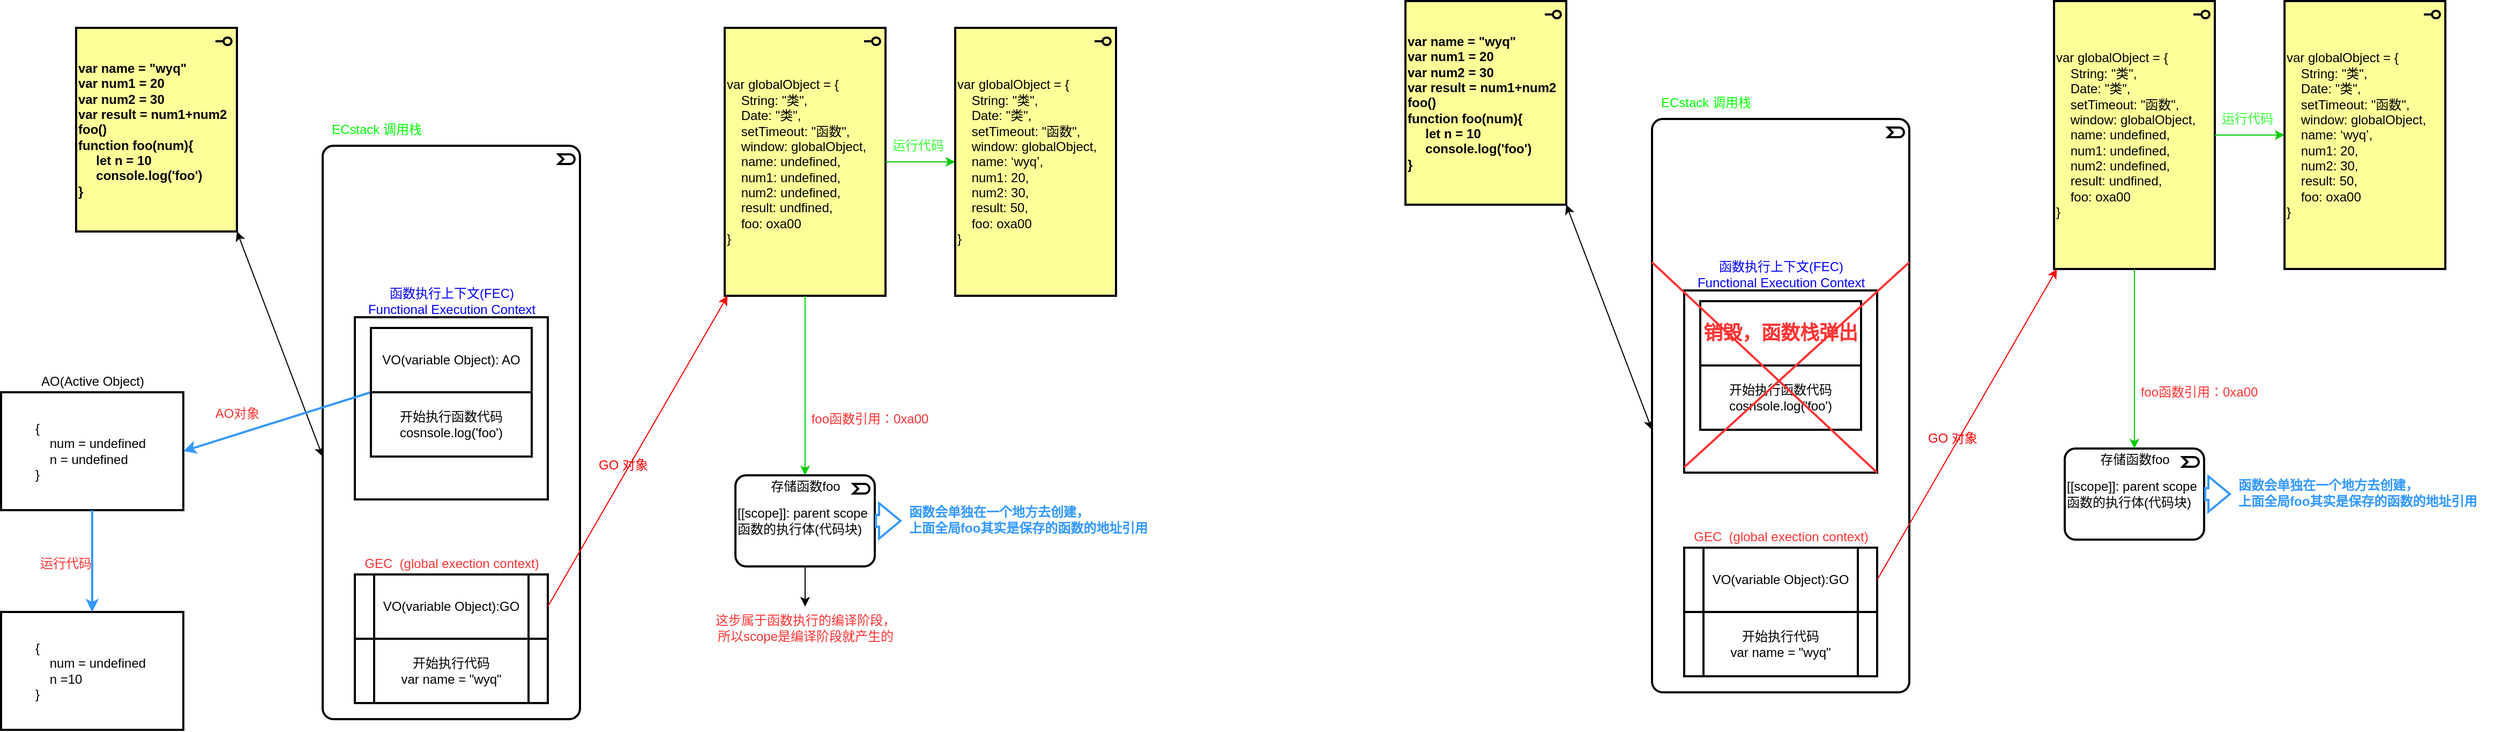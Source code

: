 <mxfile>
    <diagram id="SLLLjJi9UvH2CaD998XD" name="第 1 页">
        <mxGraphModel dx="1419" dy="1198" grid="1" gridSize="10" guides="1" tooltips="1" connect="1" arrows="1" fold="1" page="0" pageScale="1" pageWidth="827" pageHeight="1169" math="0" shadow="0">
            <root>
                <mxCell id="0"/>
                <mxCell id="1" parent="0"/>
                <mxCell id="12" value="&lt;b&gt;&lt;font color=&quot;#000000&quot;&gt;var name = &quot;wyq&quot;&lt;br&gt;var num1 = 20&lt;br&gt;var num2 = 30&lt;br&gt;var result = num1+num2&lt;br&gt;foo()&lt;br&gt;function foo(num){&lt;br&gt;&amp;nbsp; &amp;nbsp; &amp;nbsp;let n = 10&lt;br&gt;&amp;nbsp; &amp;nbsp; &amp;nbsp;console.log('foo')&lt;br&gt;}&lt;/font&gt;&lt;/b&gt;" style="html=1;outlineConnect=0;whiteSpace=wrap;fillColor=#ffff99;shape=mxgraph.archimate3.application;appType=interface;archiType=square;fontColor=#33FF33;align=left;strokeWidth=2;rounded=0;" parent="1" vertex="1">
                    <mxGeometry x="-310" y="-40" width="150" height="190" as="geometry"/>
                </mxCell>
                <mxCell id="13" value="" style="endArrow=classic;startArrow=classic;html=1;fontColor=#000000;entryX=1;entryY=1;entryDx=0;entryDy=0;entryPerimeter=0;rounded=0;" parent="1" target="12" edge="1">
                    <mxGeometry width="50" height="50" relative="1" as="geometry">
                        <mxPoint x="-80" y="360" as="sourcePoint"/>
                        <mxPoint x="180" y="350" as="targetPoint"/>
                    </mxGeometry>
                </mxCell>
                <mxCell id="16" value="" style="html=1;outlineConnect=0;whiteSpace=wrap;fillColor=#FFFFFF;shape=mxgraph.archimate3.application;appType=event;archiType=rounded;fontColor=#000000;strokeColor=#000000;strokeWidth=2;rounded=0;" parent="1" vertex="1">
                    <mxGeometry x="-80" y="70" width="240" height="535" as="geometry"/>
                </mxCell>
                <mxCell id="18" value="&lt;font color=&quot;#000000&quot;&gt;开始执行代码&lt;br&gt;var name = &quot;wyq&quot;&lt;br&gt;&lt;/font&gt;" style="shape=process;whiteSpace=wrap;html=1;backgroundOutline=1;fillColor=#FFFFFF;strokeColor=#000000;strokeWidth=2;rounded=0;" parent="1" vertex="1">
                    <mxGeometry x="-50" y="530" width="180" height="60" as="geometry"/>
                </mxCell>
                <mxCell id="20" value="&lt;font color=&quot;#000000&quot;&gt;VO(variable Object):GO&lt;/font&gt;" style="shape=process;whiteSpace=wrap;html=1;backgroundOutline=1;fillColor=#FFFFFF;strokeColor=#000000;strokeWidth=2;rounded=0;" parent="1" vertex="1">
                    <mxGeometry x="-50" y="470" width="180" height="60" as="geometry"/>
                </mxCell>
                <mxCell id="22" value="&lt;font color=&quot;#000000&quot;&gt;var globalObject = {&lt;br&gt;&amp;nbsp; &amp;nbsp; String: &quot;类&quot;,&lt;br&gt;&amp;nbsp; &amp;nbsp; Date: &quot;类&quot;,&lt;br&gt;&amp;nbsp; &amp;nbsp; setTimeout: &quot;函数&quot;,&lt;br&gt;&amp;nbsp; &amp;nbsp; window: globalObject,&lt;br&gt;&amp;nbsp; &amp;nbsp; name: undefined,&lt;br&gt;&amp;nbsp; &amp;nbsp; num1: undefined,&lt;br&gt;&amp;nbsp; &amp;nbsp; num2: undefined,&lt;br&gt;&amp;nbsp; &amp;nbsp; result: undfined,&lt;br&gt;&amp;nbsp; &amp;nbsp; foo: oxa00&lt;br&gt;}&lt;/font&gt;" style="html=1;outlineConnect=0;whiteSpace=wrap;fillColor=#ffff99;shape=mxgraph.archimate3.application;appType=interface;archiType=square;fontColor=#33FF33;align=left;strokeWidth=2;rounded=0;" parent="1" vertex="1">
                    <mxGeometry x="295" y="-40" width="150" height="250" as="geometry"/>
                </mxCell>
                <mxCell id="23" value="" style="endArrow=classic;html=1;fontColor=#000000;exitX=1;exitY=0.5;exitDx=0;exitDy=0;strokeColor=#FF0000;rounded=0;" parent="1" source="20" target="22" edge="1">
                    <mxGeometry width="50" height="50" relative="1" as="geometry">
                        <mxPoint x="60" y="400" as="sourcePoint"/>
                        <mxPoint x="110" y="350" as="targetPoint"/>
                    </mxGeometry>
                </mxCell>
                <mxCell id="24" value="&lt;font color=&quot;#ff0000&quot;&gt;GO 对象&lt;/font&gt;" style="text;html=1;align=center;verticalAlign=middle;resizable=0;points=[];autosize=1;strokeColor=none;fillColor=none;fontColor=#000000;rounded=0;" parent="1" vertex="1">
                    <mxGeometry x="170" y="357.5" width="60" height="20" as="geometry"/>
                </mxCell>
                <mxCell id="25" value="&lt;font color=&quot;#ff3333&quot;&gt;GEC&amp;nbsp; (global exection context&lt;span&gt;)&lt;/span&gt;&lt;/font&gt;" style="text;html=1;align=center;verticalAlign=middle;resizable=0;points=[];autosize=1;strokeColor=none;fillColor=none;fontColor=#FF0000;rounded=0;" parent="1" vertex="1">
                    <mxGeometry x="-50" y="450" width="180" height="20" as="geometry"/>
                </mxCell>
                <mxCell id="29" value="&lt;font color=&quot;#00ff00&quot;&gt;ECstack 调用栈&lt;/font&gt;" style="text;html=1;align=center;verticalAlign=middle;resizable=0;points=[];autosize=1;strokeColor=none;fillColor=none;fontColor=#000000;rounded=0;" parent="1" vertex="1">
                    <mxGeometry x="-80" y="45" width="100" height="20" as="geometry"/>
                </mxCell>
                <mxCell id="30" value="[[scope]]: parent scope&lt;br&gt;函数的执行体(代码块)" style="html=1;outlineConnect=0;whiteSpace=wrap;fillColor=#FFFFFF;shape=mxgraph.archimate3.application;appType=event;archiType=rounded;fontColor=#000000;strokeColor=#000000;align=left;strokeWidth=2;rounded=0;" parent="1" vertex="1">
                    <mxGeometry x="305" y="377.5" width="130" height="85" as="geometry"/>
                </mxCell>
                <mxCell id="31" value="&lt;font color=&quot;#000000&quot;&gt;存储函数foo&lt;/font&gt;" style="text;html=1;align=center;verticalAlign=middle;resizable=0;points=[];autosize=1;strokeColor=none;fillColor=none;fontColor=#00FF00;rounded=0;" parent="1" vertex="1">
                    <mxGeometry x="330" y="377.5" width="80" height="20" as="geometry"/>
                </mxCell>
                <mxCell id="32" value="" style="endArrow=classic;html=1;fontColor=#33FF33;strokeColor=#00CC00;entryX=0.5;entryY=0;entryDx=0;entryDy=0;entryPerimeter=0;startArrow=none;rounded=0;" parent="1" target="30" edge="1">
                    <mxGeometry width="50" height="50" relative="1" as="geometry">
                        <mxPoint x="370" y="357.5" as="sourcePoint"/>
                        <mxPoint x="485" y="480" as="targetPoint"/>
                    </mxGeometry>
                </mxCell>
                <mxCell id="34" value="" style="endArrow=classic;html=1;fontColor=#000000;strokeColor=#00CC00;exitX=1;exitY=0.5;exitDx=0;exitDy=0;exitPerimeter=0;entryX=0;entryY=0.5;entryDx=0;entryDy=0;entryPerimeter=0;rounded=0;" parent="1" source="22" target="35" edge="1">
                    <mxGeometry width="50" height="50" relative="1" as="geometry">
                        <mxPoint x="190" y="310" as="sourcePoint"/>
                        <mxPoint x="470" y="135" as="targetPoint"/>
                    </mxGeometry>
                </mxCell>
                <mxCell id="35" value="&lt;font color=&quot;#000000&quot;&gt;var globalObject = {&lt;br&gt;&amp;nbsp; &amp;nbsp; String: &quot;类&quot;,&lt;br&gt;&amp;nbsp; &amp;nbsp; Date: &quot;类&quot;,&lt;br&gt;&amp;nbsp; &amp;nbsp; setTimeout: &quot;函数&quot;,&lt;br&gt;&amp;nbsp; &amp;nbsp; window: globalObject,&lt;br&gt;&amp;nbsp; &amp;nbsp; name: ‘wyq’,&lt;br&gt;&amp;nbsp; &amp;nbsp; num1: 20,&lt;br&gt;&amp;nbsp; &amp;nbsp; num2: 30,&lt;br&gt;&amp;nbsp; &amp;nbsp; result: 50,&lt;br&gt;&amp;nbsp; &amp;nbsp; foo: oxa00&lt;br&gt;}&lt;/font&gt;" style="html=1;outlineConnect=0;whiteSpace=wrap;fillColor=#ffff99;shape=mxgraph.archimate3.application;appType=interface;archiType=square;fontColor=#33FF33;align=left;strokeWidth=2;rounded=0;" parent="1" vertex="1">
                    <mxGeometry x="510" y="-40" width="150" height="250" as="geometry"/>
                </mxCell>
                <mxCell id="36" value="&lt;font color=&quot;#33ff33&quot;&gt;运行代码&lt;/font&gt;" style="text;html=1;align=center;verticalAlign=middle;resizable=0;points=[];autosize=1;strokeColor=none;fillColor=none;fontColor=#000000;rounded=0;" parent="1" vertex="1">
                    <mxGeometry x="445" y="60" width="60" height="20" as="geometry"/>
                </mxCell>
                <mxCell id="38" value="" style="rounded=0;whiteSpace=wrap;html=1;labelBackgroundColor=#FFFFFF;fontColor=#33FF33;strokeColor=#000000;strokeWidth=2;fillColor=#FFFFFF;" parent="1" vertex="1">
                    <mxGeometry x="-50" y="230" width="180" height="170" as="geometry"/>
                </mxCell>
                <mxCell id="39" value="" style="endArrow=none;html=1;fontColor=#33FF33;strokeColor=#00CC00;rounded=0;" parent="1" source="22" edge="1">
                    <mxGeometry width="50" height="50" relative="1" as="geometry">
                        <mxPoint x="370" y="210.0" as="sourcePoint"/>
                        <mxPoint x="370" y="360" as="targetPoint"/>
                    </mxGeometry>
                </mxCell>
                <mxCell id="40" value="" style="shape=flexArrow;endArrow=classic;html=1;fontColor=#33FF33;strokeColor=#3399FF;exitX=1;exitY=0.5;exitDx=0;exitDy=0;exitPerimeter=0;strokeWidth=2;rounded=0;" parent="1" source="30" target="41" edge="1">
                    <mxGeometry width="50" height="50" relative="1" as="geometry">
                        <mxPoint x="200" y="360" as="sourcePoint"/>
                        <mxPoint x="450" y="420" as="targetPoint"/>
                    </mxGeometry>
                </mxCell>
                <mxCell id="41" value="函数会单独在一个地方去创建，&lt;br&gt;上面全局foo其实是保存的函数的地址引用" style="text;html=1;align=left;verticalAlign=middle;resizable=0;points=[];autosize=1;strokeColor=none;fillColor=none;fontColor=#3399FF;strokeWidth=2;fontStyle=1;spacing=7;spacingBottom=3;rounded=0;" parent="1" vertex="1">
                    <mxGeometry x="460" y="395" width="250" height="50" as="geometry"/>
                </mxCell>
                <mxCell id="44" value="&lt;font color=&quot;#0000ff&quot;&gt;函数执行上下文(FEC)&lt;br&gt;Functional Execution Context&lt;/font&gt;" style="text;html=1;align=center;verticalAlign=middle;resizable=0;points=[];autosize=1;strokeColor=none;fillColor=none;fontColor=#3399FF;rounded=0;" parent="1" vertex="1">
                    <mxGeometry x="-45" y="200" width="170" height="30" as="geometry"/>
                </mxCell>
                <mxCell id="45" value="&lt;font color=&quot;#ff3333&quot;&gt;foo函数引用：0xa00&lt;/font&gt;" style="text;html=1;align=center;verticalAlign=middle;resizable=0;points=[];autosize=1;strokeColor=none;fillColor=none;fontColor=#33FF33;rounded=0;" parent="1" vertex="1">
                    <mxGeometry x="370" y="315" width="120" height="20" as="geometry"/>
                </mxCell>
                <mxCell id="46" value="&lt;font color=&quot;#000000&quot;&gt;VO(variable Object): AO&lt;/font&gt;" style="rounded=0;whiteSpace=wrap;html=1;labelBackgroundColor=#FFFFFF;fontColor=#0000FF;strokeColor=#000000;strokeWidth=2;fillColor=#FFFFFF;align=center;" parent="1" vertex="1">
                    <mxGeometry x="-35" y="240" width="150" height="60" as="geometry"/>
                </mxCell>
                <mxCell id="47" value="&amp;nbsp; &amp;nbsp; &amp;nbsp; &amp;nbsp; &amp;nbsp;{&lt;br&gt;&amp;nbsp; &amp;nbsp; &amp;nbsp; &amp;nbsp; &amp;nbsp; &amp;nbsp; &amp;nbsp;num = undefined&lt;br&gt;&amp;nbsp; &amp;nbsp; &amp;nbsp; &amp;nbsp; &amp;nbsp; &amp;nbsp; &amp;nbsp;n = undefined&lt;br&gt;&amp;nbsp; &amp;nbsp; &amp;nbsp; &amp;nbsp; &amp;nbsp;}" style="rounded=0;whiteSpace=wrap;html=1;labelBackgroundColor=#FFFFFF;fontColor=#000000;strokeColor=#000000;strokeWidth=2;fillColor=#FFFFFF;align=left;" parent="1" vertex="1">
                    <mxGeometry x="-380" y="300" width="170" height="110" as="geometry"/>
                </mxCell>
                <mxCell id="48" value="&lt;span style=&quot;text-align: left ; background-color: rgb(255 , 255 , 255)&quot;&gt;AO(Active Object)&lt;/span&gt;" style="text;html=1;align=center;verticalAlign=middle;resizable=0;points=[];autosize=1;strokeColor=none;fillColor=none;fontColor=#000000;rounded=0;" parent="1" vertex="1">
                    <mxGeometry x="-350" y="280" width="110" height="20" as="geometry"/>
                </mxCell>
                <mxCell id="49" value="" style="endArrow=classic;html=1;fontColor=#000000;strokeColor=#3399FF;strokeWidth=2;exitX=0;exitY=1;exitDx=0;exitDy=0;entryX=1;entryY=0.5;entryDx=0;entryDy=0;" parent="1" source="46" target="47" edge="1">
                    <mxGeometry width="50" height="50" relative="1" as="geometry">
                        <mxPoint x="60" y="270" as="sourcePoint"/>
                        <mxPoint x="110" y="220" as="targetPoint"/>
                    </mxGeometry>
                </mxCell>
                <mxCell id="50" value="&lt;font color=&quot;#ff3333&quot;&gt;AO对象&lt;/font&gt;" style="text;html=1;align=center;verticalAlign=middle;resizable=0;points=[];autosize=1;strokeColor=none;fillColor=none;fontColor=#000000;" parent="1" vertex="1">
                    <mxGeometry x="-190" y="310" width="60" height="20" as="geometry"/>
                </mxCell>
                <mxCell id="51" value="&amp;nbsp; &amp;nbsp; &amp;nbsp; &amp;nbsp; &amp;nbsp;{&lt;br&gt;&amp;nbsp; &amp;nbsp; &amp;nbsp; &amp;nbsp; &amp;nbsp; &amp;nbsp; &amp;nbsp;num = undefined&lt;br&gt;&amp;nbsp; &amp;nbsp; &amp;nbsp; &amp;nbsp; &amp;nbsp; &amp;nbsp; &amp;nbsp;n =10&lt;br&gt;&amp;nbsp; &amp;nbsp; &amp;nbsp; &amp;nbsp; &amp;nbsp;}" style="rounded=0;whiteSpace=wrap;html=1;labelBackgroundColor=#FFFFFF;fontColor=#000000;strokeColor=#000000;strokeWidth=2;fillColor=#FFFFFF;align=left;" parent="1" vertex="1">
                    <mxGeometry x="-380" y="505" width="170" height="110" as="geometry"/>
                </mxCell>
                <mxCell id="52" value="" style="endArrow=classic;html=1;fontColor=#FF3333;strokeColor=#3399FF;strokeWidth=2;exitX=0.5;exitY=1;exitDx=0;exitDy=0;entryX=0.5;entryY=0;entryDx=0;entryDy=0;" parent="1" source="47" target="51" edge="1">
                    <mxGeometry width="50" height="50" relative="1" as="geometry">
                        <mxPoint x="60" y="280" as="sourcePoint"/>
                        <mxPoint x="110" y="230" as="targetPoint"/>
                    </mxGeometry>
                </mxCell>
                <mxCell id="53" value="运行代码" style="text;html=1;align=center;verticalAlign=middle;resizable=0;points=[];autosize=1;strokeColor=none;fillColor=none;fontColor=#FF3333;" parent="1" vertex="1">
                    <mxGeometry x="-350" y="450" width="60" height="20" as="geometry"/>
                </mxCell>
                <mxCell id="54" value="&lt;div&gt;&lt;span style=&quot;color: rgb(0 , 0 , 0)&quot;&gt;开始执行函数代码&lt;/span&gt;&lt;/div&gt;&lt;font color=&quot;#000000&quot;&gt;&lt;div&gt;cosnsole.log('foo')&lt;/div&gt;&lt;/font&gt;" style="rounded=0;whiteSpace=wrap;html=1;labelBackgroundColor=#FFFFFF;fontColor=#0000FF;strokeColor=#000000;strokeWidth=2;fillColor=#FFFFFF;align=center;" parent="1" vertex="1">
                    <mxGeometry x="-35" y="300" width="150" height="60" as="geometry"/>
                </mxCell>
                <mxCell id="86" value="&lt;b&gt;&lt;font color=&quot;#000000&quot;&gt;var name = &quot;wyq&quot;&lt;br&gt;var num1 = 20&lt;br&gt;var num2 = 30&lt;br&gt;var result = num1+num2&lt;br&gt;foo()&lt;br&gt;function foo(num){&lt;br&gt;&amp;nbsp; &amp;nbsp; &amp;nbsp;let n = 10&lt;br&gt;&amp;nbsp; &amp;nbsp; &amp;nbsp;console.log('foo')&lt;br&gt;}&lt;/font&gt;&lt;/b&gt;" style="html=1;outlineConnect=0;whiteSpace=wrap;fillColor=#ffff99;shape=mxgraph.archimate3.application;appType=interface;archiType=square;fontColor=#33FF33;align=left;strokeWidth=2;rounded=0;" parent="1" vertex="1">
                    <mxGeometry x="930" y="-65" width="150" height="190" as="geometry"/>
                </mxCell>
                <mxCell id="87" value="" style="endArrow=classic;startArrow=classic;html=1;fontColor=#000000;entryX=1;entryY=1;entryDx=0;entryDy=0;entryPerimeter=0;rounded=0;" parent="1" target="86" edge="1">
                    <mxGeometry width="50" height="50" relative="1" as="geometry">
                        <mxPoint x="1160" y="335" as="sourcePoint"/>
                        <mxPoint x="1420" y="325" as="targetPoint"/>
                    </mxGeometry>
                </mxCell>
                <mxCell id="88" value="" style="html=1;outlineConnect=0;whiteSpace=wrap;fillColor=#FFFFFF;shape=mxgraph.archimate3.application;appType=event;archiType=rounded;fontColor=#000000;strokeColor=#000000;strokeWidth=2;rounded=0;" parent="1" vertex="1">
                    <mxGeometry x="1160" y="45" width="240" height="535" as="geometry"/>
                </mxCell>
                <mxCell id="89" value="&lt;font color=&quot;#000000&quot;&gt;开始执行代码&lt;br&gt;var name = &quot;wyq&quot;&lt;br&gt;&lt;/font&gt;" style="shape=process;whiteSpace=wrap;html=1;backgroundOutline=1;fillColor=#FFFFFF;strokeColor=#000000;strokeWidth=2;rounded=0;" parent="1" vertex="1">
                    <mxGeometry x="1190" y="505" width="180" height="60" as="geometry"/>
                </mxCell>
                <mxCell id="90" value="&lt;font color=&quot;#000000&quot;&gt;VO(variable Object):GO&lt;/font&gt;" style="shape=process;whiteSpace=wrap;html=1;backgroundOutline=1;fillColor=#FFFFFF;strokeColor=#000000;strokeWidth=2;rounded=0;" parent="1" vertex="1">
                    <mxGeometry x="1190" y="445" width="180" height="60" as="geometry"/>
                </mxCell>
                <mxCell id="91" value="&lt;font color=&quot;#000000&quot;&gt;var globalObject = {&lt;br&gt;&amp;nbsp; &amp;nbsp; String: &quot;类&quot;,&lt;br&gt;&amp;nbsp; &amp;nbsp; Date: &quot;类&quot;,&lt;br&gt;&amp;nbsp; &amp;nbsp; setTimeout: &quot;函数&quot;,&lt;br&gt;&amp;nbsp; &amp;nbsp; window: globalObject,&lt;br&gt;&amp;nbsp; &amp;nbsp; name: undefined,&lt;br&gt;&amp;nbsp; &amp;nbsp; num1: undefined,&lt;br&gt;&amp;nbsp; &amp;nbsp; num2: undefined,&lt;br&gt;&amp;nbsp; &amp;nbsp; result: undfined,&lt;br&gt;&amp;nbsp; &amp;nbsp; foo: oxa00&lt;br&gt;}&lt;/font&gt;" style="html=1;outlineConnect=0;whiteSpace=wrap;fillColor=#ffff99;shape=mxgraph.archimate3.application;appType=interface;archiType=square;fontColor=#33FF33;align=left;strokeWidth=2;rounded=0;" parent="1" vertex="1">
                    <mxGeometry x="1535" y="-65" width="150" height="250" as="geometry"/>
                </mxCell>
                <mxCell id="92" value="" style="endArrow=classic;html=1;fontColor=#000000;exitX=1;exitY=0.5;exitDx=0;exitDy=0;strokeColor=#FF0000;rounded=0;" parent="1" source="90" target="91" edge="1">
                    <mxGeometry width="50" height="50" relative="1" as="geometry">
                        <mxPoint x="1300" y="375" as="sourcePoint"/>
                        <mxPoint x="1350" y="325" as="targetPoint"/>
                    </mxGeometry>
                </mxCell>
                <mxCell id="93" value="&lt;font color=&quot;#ff0000&quot;&gt;GO 对象&lt;/font&gt;" style="text;html=1;align=center;verticalAlign=middle;resizable=0;points=[];autosize=1;strokeColor=none;fillColor=none;fontColor=#000000;rounded=0;" parent="1" vertex="1">
                    <mxGeometry x="1410" y="332.5" width="60" height="20" as="geometry"/>
                </mxCell>
                <mxCell id="94" value="&lt;font color=&quot;#ff3333&quot;&gt;GEC&amp;nbsp; (global exection context&lt;span&gt;)&lt;/span&gt;&lt;/font&gt;" style="text;html=1;align=center;verticalAlign=middle;resizable=0;points=[];autosize=1;strokeColor=none;fillColor=none;fontColor=#FF0000;rounded=0;" parent="1" vertex="1">
                    <mxGeometry x="1190" y="425" width="180" height="20" as="geometry"/>
                </mxCell>
                <mxCell id="95" value="&lt;font color=&quot;#00ff00&quot;&gt;ECstack 调用栈&lt;/font&gt;" style="text;html=1;align=center;verticalAlign=middle;resizable=0;points=[];autosize=1;strokeColor=none;fillColor=none;fontColor=#000000;rounded=0;" parent="1" vertex="1">
                    <mxGeometry x="1160" y="20" width="100" height="20" as="geometry"/>
                </mxCell>
                <mxCell id="96" value="[[scope]]: parent scope&lt;br&gt;函数的执行体(代码块)" style="html=1;outlineConnect=0;whiteSpace=wrap;fillColor=#FFFFFF;shape=mxgraph.archimate3.application;appType=event;archiType=rounded;fontColor=#000000;strokeColor=#000000;align=left;strokeWidth=2;rounded=0;" parent="1" vertex="1">
                    <mxGeometry x="1545" y="352.5" width="130" height="85" as="geometry"/>
                </mxCell>
                <mxCell id="97" value="&lt;font color=&quot;#000000&quot;&gt;存储函数foo&lt;/font&gt;" style="text;html=1;align=center;verticalAlign=middle;resizable=0;points=[];autosize=1;strokeColor=none;fillColor=none;fontColor=#00FF00;rounded=0;" parent="1" vertex="1">
                    <mxGeometry x="1570" y="352.5" width="80" height="20" as="geometry"/>
                </mxCell>
                <mxCell id="98" value="" style="endArrow=classic;html=1;fontColor=#33FF33;strokeColor=#00CC00;entryX=0.5;entryY=0;entryDx=0;entryDy=0;entryPerimeter=0;startArrow=none;rounded=0;" parent="1" target="96" edge="1">
                    <mxGeometry width="50" height="50" relative="1" as="geometry">
                        <mxPoint x="1610" y="332.5" as="sourcePoint"/>
                        <mxPoint x="1725" y="455" as="targetPoint"/>
                    </mxGeometry>
                </mxCell>
                <mxCell id="99" value="" style="endArrow=classic;html=1;fontColor=#000000;strokeColor=#00CC00;exitX=1;exitY=0.5;exitDx=0;exitDy=0;exitPerimeter=0;entryX=0;entryY=0.5;entryDx=0;entryDy=0;entryPerimeter=0;rounded=0;" parent="1" source="91" target="100" edge="1">
                    <mxGeometry width="50" height="50" relative="1" as="geometry">
                        <mxPoint x="1430" y="285" as="sourcePoint"/>
                        <mxPoint x="1710" y="110" as="targetPoint"/>
                    </mxGeometry>
                </mxCell>
                <mxCell id="100" value="&lt;font color=&quot;#000000&quot;&gt;var globalObject = {&lt;br&gt;&amp;nbsp; &amp;nbsp; String: &quot;类&quot;,&lt;br&gt;&amp;nbsp; &amp;nbsp; Date: &quot;类&quot;,&lt;br&gt;&amp;nbsp; &amp;nbsp; setTimeout: &quot;函数&quot;,&lt;br&gt;&amp;nbsp; &amp;nbsp; window: globalObject,&lt;br&gt;&amp;nbsp; &amp;nbsp; name: ‘wyq’,&lt;br&gt;&amp;nbsp; &amp;nbsp; num1: 20,&lt;br&gt;&amp;nbsp; &amp;nbsp; num2: 30,&lt;br&gt;&amp;nbsp; &amp;nbsp; result: 50,&lt;br&gt;&amp;nbsp; &amp;nbsp; foo: oxa00&lt;br&gt;}&lt;/font&gt;" style="html=1;outlineConnect=0;whiteSpace=wrap;fillColor=#ffff99;shape=mxgraph.archimate3.application;appType=interface;archiType=square;fontColor=#33FF33;align=left;strokeWidth=2;rounded=0;" parent="1" vertex="1">
                    <mxGeometry x="1750" y="-65" width="150" height="250" as="geometry"/>
                </mxCell>
                <mxCell id="101" value="&lt;font color=&quot;#33ff33&quot;&gt;运行代码&lt;/font&gt;" style="text;html=1;align=center;verticalAlign=middle;resizable=0;points=[];autosize=1;strokeColor=none;fillColor=none;fontColor=#000000;rounded=0;" parent="1" vertex="1">
                    <mxGeometry x="1685" y="35" width="60" height="20" as="geometry"/>
                </mxCell>
                <mxCell id="102" value="" style="rounded=0;whiteSpace=wrap;html=1;labelBackgroundColor=#FFFFFF;fontColor=#33FF33;strokeColor=#000000;strokeWidth=2;fillColor=#FFFFFF;" parent="1" vertex="1">
                    <mxGeometry x="1190" y="205" width="180" height="170" as="geometry"/>
                </mxCell>
                <mxCell id="103" value="" style="endArrow=none;html=1;fontColor=#33FF33;strokeColor=#00CC00;rounded=0;" parent="1" source="91" edge="1">
                    <mxGeometry width="50" height="50" relative="1" as="geometry">
                        <mxPoint x="1610" y="185.0" as="sourcePoint"/>
                        <mxPoint x="1610" y="335" as="targetPoint"/>
                    </mxGeometry>
                </mxCell>
                <mxCell id="104" value="" style="shape=flexArrow;endArrow=classic;html=1;fontColor=#33FF33;strokeColor=#3399FF;exitX=1;exitY=0.5;exitDx=0;exitDy=0;exitPerimeter=0;strokeWidth=2;rounded=0;" parent="1" source="96" target="105" edge="1">
                    <mxGeometry width="50" height="50" relative="1" as="geometry">
                        <mxPoint x="1440" y="335" as="sourcePoint"/>
                        <mxPoint x="1690" y="395" as="targetPoint"/>
                    </mxGeometry>
                </mxCell>
                <mxCell id="105" value="函数会单独在一个地方去创建，&lt;br&gt;上面全局foo其实是保存的函数的地址引用" style="text;html=1;align=left;verticalAlign=middle;resizable=0;points=[];autosize=1;strokeColor=none;fillColor=none;fontColor=#3399FF;strokeWidth=2;fontStyle=1;spacing=7;spacingBottom=3;rounded=0;" parent="1" vertex="1">
                    <mxGeometry x="1700" y="370" width="250" height="50" as="geometry"/>
                </mxCell>
                <mxCell id="106" value="&lt;font color=&quot;#0000ff&quot;&gt;函数执行上下文(FEC)&lt;br&gt;Functional Execution Context&lt;/font&gt;" style="text;html=1;align=center;verticalAlign=middle;resizable=0;points=[];autosize=1;strokeColor=none;fillColor=none;fontColor=#3399FF;rounded=0;" parent="1" vertex="1">
                    <mxGeometry x="1195" y="175" width="170" height="30" as="geometry"/>
                </mxCell>
                <mxCell id="107" value="&lt;font color=&quot;#ff3333&quot;&gt;foo函数引用：0xa00&lt;/font&gt;" style="text;html=1;align=center;verticalAlign=middle;resizable=0;points=[];autosize=1;strokeColor=none;fillColor=none;fontColor=#33FF33;rounded=0;" parent="1" vertex="1">
                    <mxGeometry x="1610" y="290" width="120" height="20" as="geometry"/>
                </mxCell>
                <mxCell id="108" value="&lt;font color=&quot;#ff3333&quot; size=&quot;1&quot;&gt;&lt;b style=&quot;font-size: 18px&quot;&gt;销毁，函数栈弹出&lt;/b&gt;&lt;/font&gt;" style="rounded=0;whiteSpace=wrap;html=1;labelBackgroundColor=#FFFFFF;fontColor=#0000FF;strokeColor=#000000;strokeWidth=2;fillColor=#FFFFFF;align=center;" parent="1" vertex="1">
                    <mxGeometry x="1205" y="215" width="150" height="60" as="geometry"/>
                </mxCell>
                <mxCell id="116" value="&lt;div&gt;&lt;span style=&quot;color: rgb(0 , 0 , 0)&quot;&gt;开始执行函数代码&lt;/span&gt;&lt;/div&gt;&lt;font color=&quot;#000000&quot;&gt;&lt;div&gt;cosnsole.log('foo')&lt;/div&gt;&lt;/font&gt;" style="rounded=0;whiteSpace=wrap;html=1;labelBackgroundColor=#FFFFFF;fontColor=#0000FF;strokeColor=#000000;strokeWidth=2;fillColor=#FFFFFF;align=center;" parent="1" vertex="1">
                    <mxGeometry x="1205" y="275" width="150" height="60" as="geometry"/>
                </mxCell>
                <mxCell id="117" value="" style="endArrow=none;html=1;fontColor=#FF3333;strokeColor=#FF3333;strokeWidth=2;exitX=1;exitY=0.25;exitDx=0;exitDy=0;exitPerimeter=0;" parent="1" source="88" edge="1">
                    <mxGeometry width="50" height="50" relative="1" as="geometry">
                        <mxPoint x="1320" y="230" as="sourcePoint"/>
                        <mxPoint x="1190" y="370" as="targetPoint"/>
                    </mxGeometry>
                </mxCell>
                <mxCell id="118" value="" style="endArrow=none;html=1;fontColor=#FF3333;strokeColor=#FF3333;strokeWidth=2;exitX=1;exitY=1;exitDx=0;exitDy=0;entryX=0;entryY=0.25;entryDx=0;entryDy=0;entryPerimeter=0;" parent="1" source="102" target="88" edge="1">
                    <mxGeometry width="50" height="50" relative="1" as="geometry">
                        <mxPoint x="1410" y="188.75" as="sourcePoint"/>
                        <mxPoint x="1160" y="420" as="targetPoint"/>
                    </mxGeometry>
                </mxCell>
                <mxCell id="119" value="" style="endArrow=classic;html=1;exitX=0.5;exitY=1;exitDx=0;exitDy=0;exitPerimeter=0;" edge="1" parent="1" source="30">
                    <mxGeometry width="50" height="50" relative="1" as="geometry">
                        <mxPoint x="110" y="330" as="sourcePoint"/>
                        <mxPoint x="370" y="500" as="targetPoint"/>
                    </mxGeometry>
                </mxCell>
                <mxCell id="120" value="&lt;font color=&quot;#ff3333&quot;&gt;这步属于函数执行的编译阶段，&lt;br&gt;所以scope是编译阶段就产生的&lt;/font&gt;" style="text;html=1;align=center;verticalAlign=middle;resizable=0;points=[];autosize=1;strokeColor=none;fillColor=none;" vertex="1" parent="1">
                    <mxGeometry x="280" y="505" width="180" height="30" as="geometry"/>
                </mxCell>
            </root>
        </mxGraphModel>
    </diagram>
</mxfile>